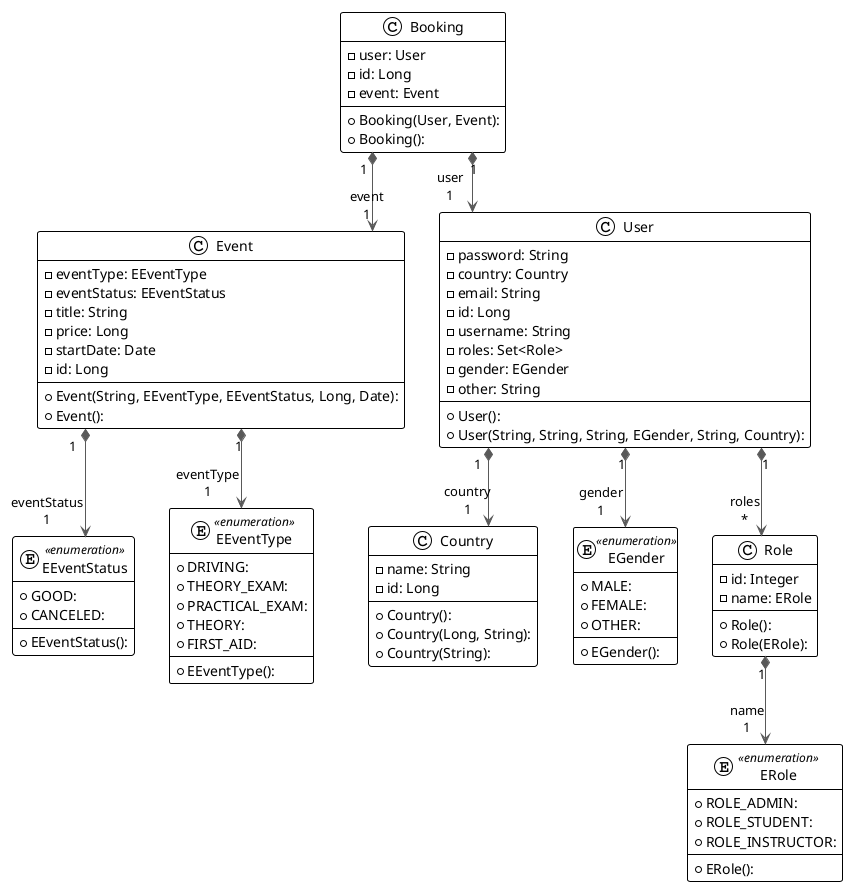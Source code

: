@startuml

!theme plain
top to bottom direction
skinparam linetype ortho

class Booking {
  + Booking(User, Event): 
  + Booking(): 
  - user: User
  - id: Long
  - event: Event
}
class Country {
  + Country(): 
  + Country(Long, String): 
  + Country(String): 
  - name: String
  - id: Long
}
enum EEventStatus << enumeration >> {
  + EEventStatus(): 
  + GOOD: 
  + CANCELED: 
}
enum EEventType << enumeration >> {
  + EEventType(): 
  + DRIVING: 
  + THEORY_EXAM: 
  + PRACTICAL_EXAM: 
  + THEORY: 
  + FIRST_AID: 
}
enum EGender << enumeration >> {
  + EGender(): 
  + MALE: 
  + FEMALE: 
  + OTHER: 
}
enum ERole << enumeration >> {
  + ERole(): 
  + ROLE_ADMIN: 
  + ROLE_STUDENT: 
  + ROLE_INSTRUCTOR: 
}
class Event {
  + Event(String, EEventType, EEventStatus, Long, Date): 
  + Event(): 
  - eventType: EEventType
  - eventStatus: EEventStatus
  - title: String
  - price: Long
  - startDate: Date
  - id: Long
}
class Role {
  + Role(): 
  + Role(ERole): 
  - id: Integer
  - name: ERole
}
class User {
  + User(): 
  + User(String, String, String, EGender, String, Country): 
  - password: String
  - country: Country
  - email: String
  - id: Long
  - username: String
  - roles: Set<Role>
  - gender: EGender
  - other: String
}

Booking      "1" *-[#595959,plain]-> "event\n1" Event        
Booking      "1" *-[#595959,plain]-> "user\n1" User         
Event        "1" *-[#595959,plain]-> "eventStatus\n1" EEventStatus 
Event        "1" *-[#595959,plain]-> "eventType\n1" EEventType   
Role         "1" *-[#595959,plain]-> "name\n1" ERole        
User         "1" *-[#595959,plain]-> "country\n1" Country      
User         "1" *-[#595959,plain]-> "gender\n1" EGender      
User         "1" *-[#595959,plain]-> "roles\n*" Role         
@enduml
